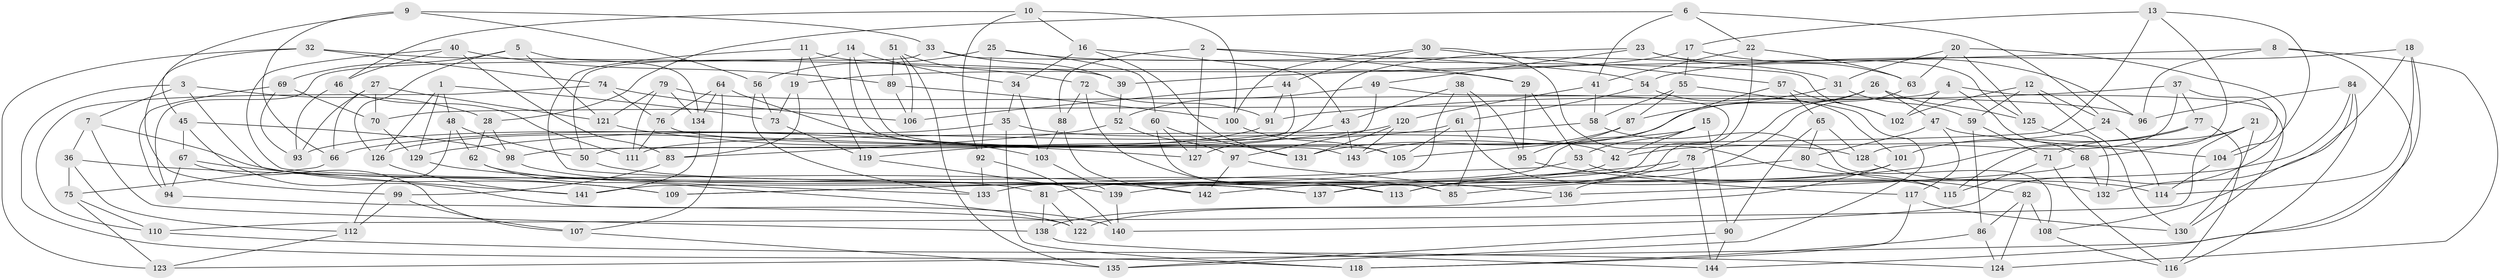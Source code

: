 // coarse degree distribution, {4: 0.3103448275862069, 6: 0.5977011494252874, 5: 0.05747126436781609, 3: 0.034482758620689655}
// Generated by graph-tools (version 1.1) at 2025/42/03/06/25 10:42:20]
// undirected, 144 vertices, 288 edges
graph export_dot {
graph [start="1"]
  node [color=gray90,style=filled];
  1;
  2;
  3;
  4;
  5;
  6;
  7;
  8;
  9;
  10;
  11;
  12;
  13;
  14;
  15;
  16;
  17;
  18;
  19;
  20;
  21;
  22;
  23;
  24;
  25;
  26;
  27;
  28;
  29;
  30;
  31;
  32;
  33;
  34;
  35;
  36;
  37;
  38;
  39;
  40;
  41;
  42;
  43;
  44;
  45;
  46;
  47;
  48;
  49;
  50;
  51;
  52;
  53;
  54;
  55;
  56;
  57;
  58;
  59;
  60;
  61;
  62;
  63;
  64;
  65;
  66;
  67;
  68;
  69;
  70;
  71;
  72;
  73;
  74;
  75;
  76;
  77;
  78;
  79;
  80;
  81;
  82;
  83;
  84;
  85;
  86;
  87;
  88;
  89;
  90;
  91;
  92;
  93;
  94;
  95;
  96;
  97;
  98;
  99;
  100;
  101;
  102;
  103;
  104;
  105;
  106;
  107;
  108;
  109;
  110;
  111;
  112;
  113;
  114;
  115;
  116;
  117;
  118;
  119;
  120;
  121;
  122;
  123;
  124;
  125;
  126;
  127;
  128;
  129;
  130;
  131;
  132;
  133;
  134;
  135;
  136;
  137;
  138;
  139;
  140;
  141;
  142;
  143;
  144;
  1 -- 73;
  1 -- 48;
  1 -- 126;
  1 -- 129;
  2 -- 54;
  2 -- 88;
  2 -- 29;
  2 -- 127;
  3 -- 28;
  3 -- 118;
  3 -- 141;
  3 -- 7;
  4 -- 130;
  4 -- 68;
  4 -- 70;
  4 -- 102;
  5 -- 134;
  5 -- 69;
  5 -- 126;
  5 -- 121;
  6 -- 28;
  6 -- 22;
  6 -- 41;
  6 -- 24;
  7 -- 36;
  7 -- 109;
  7 -- 138;
  8 -- 144;
  8 -- 39;
  8 -- 124;
  8 -- 96;
  9 -- 45;
  9 -- 56;
  9 -- 33;
  9 -- 66;
  10 -- 46;
  10 -- 16;
  10 -- 92;
  10 -- 100;
  11 -- 19;
  11 -- 119;
  11 -- 137;
  11 -- 29;
  12 -- 59;
  12 -- 24;
  12 -- 130;
  12 -- 102;
  13 -- 17;
  13 -- 115;
  13 -- 98;
  13 -- 104;
  14 -- 143;
  14 -- 94;
  14 -- 34;
  14 -- 105;
  15 -- 105;
  15 -- 90;
  15 -- 42;
  15 -- 53;
  16 -- 34;
  16 -- 131;
  16 -- 43;
  17 -- 96;
  17 -- 55;
  17 -- 19;
  18 -- 114;
  18 -- 132;
  18 -- 54;
  18 -- 123;
  19 -- 83;
  19 -- 73;
  20 -- 31;
  20 -- 125;
  20 -- 140;
  20 -- 63;
  21 -- 68;
  21 -- 110;
  21 -- 130;
  21 -- 71;
  22 -- 41;
  22 -- 142;
  22 -- 63;
  23 -- 125;
  23 -- 63;
  23 -- 127;
  23 -- 49;
  24 -- 114;
  24 -- 42;
  25 -- 92;
  25 -- 56;
  25 -- 60;
  25 -- 31;
  26 -- 78;
  26 -- 143;
  26 -- 47;
  26 -- 125;
  27 -- 93;
  27 -- 70;
  27 -- 66;
  27 -- 121;
  28 -- 98;
  28 -- 62;
  29 -- 95;
  29 -- 53;
  30 -- 57;
  30 -- 100;
  30 -- 44;
  30 -- 115;
  31 -- 59;
  31 -- 87;
  32 -- 123;
  32 -- 99;
  32 -- 74;
  32 -- 39;
  33 -- 39;
  33 -- 102;
  33 -- 50;
  34 -- 35;
  34 -- 103;
  35 -- 93;
  35 -- 42;
  35 -- 118;
  36 -- 75;
  36 -- 137;
  36 -- 112;
  37 -- 91;
  37 -- 128;
  37 -- 77;
  37 -- 104;
  38 -- 95;
  38 -- 43;
  38 -- 141;
  38 -- 85;
  39 -- 52;
  40 -- 113;
  40 -- 89;
  40 -- 46;
  40 -- 83;
  41 -- 120;
  41 -- 58;
  42 -- 81;
  43 -- 119;
  43 -- 143;
  44 -- 91;
  44 -- 50;
  44 -- 106;
  45 -- 67;
  45 -- 140;
  45 -- 98;
  46 -- 111;
  46 -- 93;
  47 -- 80;
  47 -- 117;
  47 -- 104;
  48 -- 112;
  48 -- 50;
  48 -- 62;
  49 -- 139;
  49 -- 97;
  49 -- 52;
  50 -- 85;
  51 -- 72;
  51 -- 106;
  51 -- 89;
  51 -- 135;
  52 -- 83;
  52 -- 97;
  53 -- 114;
  53 -- 109;
  54 -- 101;
  54 -- 61;
  55 -- 87;
  55 -- 58;
  55 -- 135;
  56 -- 73;
  56 -- 133;
  57 -- 65;
  57 -- 102;
  57 -- 133;
  58 -- 111;
  58 -- 108;
  59 -- 86;
  59 -- 71;
  60 -- 127;
  60 -- 85;
  60 -- 131;
  61 -- 105;
  61 -- 66;
  61 -- 115;
  62 -- 122;
  62 -- 81;
  63 -- 136;
  64 -- 103;
  64 -- 107;
  64 -- 76;
  64 -- 134;
  65 -- 128;
  65 -- 80;
  65 -- 90;
  66 -- 75;
  67 -- 94;
  67 -- 109;
  67 -- 107;
  68 -- 136;
  68 -- 132;
  69 -- 70;
  69 -- 94;
  69 -- 93;
  70 -- 129;
  71 -- 115;
  71 -- 116;
  72 -- 113;
  72 -- 91;
  72 -- 88;
  73 -- 119;
  74 -- 110;
  74 -- 106;
  74 -- 76;
  75 -- 123;
  75 -- 110;
  76 -- 111;
  76 -- 128;
  77 -- 101;
  77 -- 85;
  77 -- 116;
  78 -- 137;
  78 -- 144;
  78 -- 109;
  79 -- 121;
  79 -- 111;
  79 -- 96;
  79 -- 134;
  80 -- 113;
  80 -- 82;
  81 -- 138;
  81 -- 122;
  82 -- 108;
  82 -- 124;
  82 -- 86;
  83 -- 99;
  84 -- 108;
  84 -- 96;
  84 -- 116;
  84 -- 137;
  86 -- 124;
  86 -- 118;
  87 -- 95;
  87 -- 131;
  88 -- 103;
  88 -- 142;
  89 -- 106;
  89 -- 100;
  90 -- 135;
  90 -- 144;
  91 -- 126;
  92 -- 140;
  92 -- 133;
  94 -- 122;
  95 -- 117;
  97 -- 142;
  97 -- 136;
  98 -- 142;
  99 -- 107;
  99 -- 112;
  100 -- 105;
  101 -- 113;
  101 -- 122;
  103 -- 139;
  104 -- 114;
  107 -- 135;
  108 -- 116;
  110 -- 124;
  112 -- 123;
  117 -- 130;
  117 -- 118;
  119 -- 139;
  120 -- 131;
  120 -- 143;
  120 -- 129;
  121 -- 127;
  125 -- 132;
  126 -- 141;
  128 -- 132;
  129 -- 133;
  134 -- 141;
  136 -- 138;
  138 -- 144;
  139 -- 140;
}

